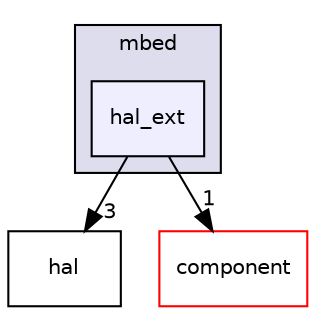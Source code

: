 digraph "hal_ext" {
  compound=true
  node [ fontsize="10", fontname="Helvetica"];
  edge [ labelfontsize="10", labelfontname="Helvetica"];
  subgraph clusterdir_d752387d37b25b2ddfb0bd02d399f93a {
    graph [ bgcolor="#ddddee", pencolor="black", label="mbed" fontname="Helvetica", fontsize="10", URL="dir_d752387d37b25b2ddfb0bd02d399f93a.html"]
  dir_adf298d7cff763ecf28c97eaa1fb8ba3 [shape=box, label="hal_ext", style="filled", fillcolor="#eeeeff", pencolor="black", URL="dir_adf298d7cff763ecf28c97eaa1fb8ba3.html"];
  }
  dir_0ab723912218eac66c7f4e14b04376cf [shape=box label="hal" URL="dir_0ab723912218eac66c7f4e14b04376cf.html"];
  dir_da6bad2e2c5a50fa6b6edae596f8e89f [shape=box label="component" fillcolor="white" style="filled" color="red" URL="dir_da6bad2e2c5a50fa6b6edae596f8e89f.html"];
  dir_adf298d7cff763ecf28c97eaa1fb8ba3->dir_0ab723912218eac66c7f4e14b04376cf [headlabel="3", labeldistance=1.5 headhref="dir_000009_000008.html"];
  dir_adf298d7cff763ecf28c97eaa1fb8ba3->dir_da6bad2e2c5a50fa6b6edae596f8e89f [headlabel="1", labeldistance=1.5 headhref="dir_000009_000014.html"];
}
